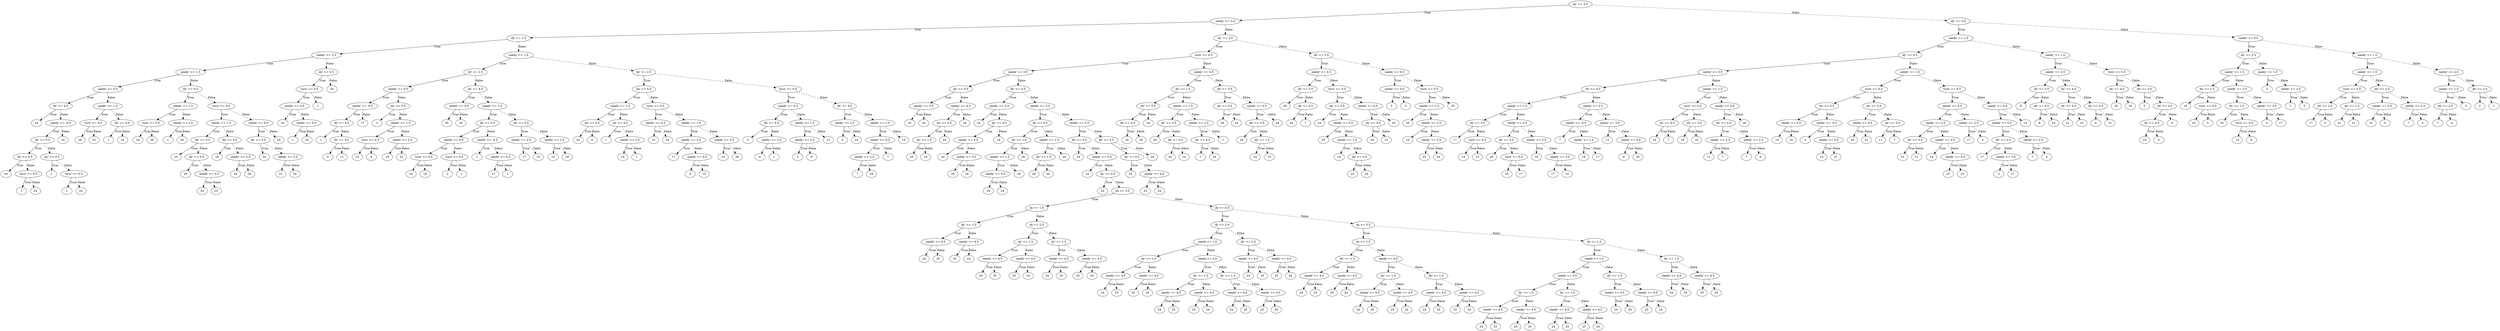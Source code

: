digraph {
0 [label="dy' <= 3.5"];
1 [label="seedy' <= 3.5"];
2 [label="dy' <= 1.5"];
3 [label="seedx' <= 2.5"];
4 [label="seedy' <= 1.5"];
5 [label="seedx' <= 0.5"];
6 [label="dx' <= 4.5"];
7 [label="24"];
6 -> 7 [label="True"];
8 [label="seedx' <= -0.5"];
9 [label="dx' <= 5.5"];
10 [label="dy' <= 0.5"];
11 [label="24"];
10 -> 11 [label="True"];
12 [label="turn' <= 0.5"];
13 [label="1"];
12 -> 13 [label="True"];
14 [label="24"];
12 -> 14 [style="dashed", label="False"];
10 -> 12 [style="dashed", label="False"];
9 -> 10 [label="True"];
15 [label="dy' <= 0.5"];
16 [label="1"];
15 -> 16 [label="True"];
17 [label="turn' <= 0.5"];
18 [label="1"];
17 -> 18 [label="True"];
19 [label="24"];
17 -> 19 [style="dashed", label="False"];
15 -> 17 [style="dashed", label="False"];
9 -> 15 [style="dashed", label="False"];
8 -> 9 [label="True"];
20 [label="24"];
8 -> 20 [style="dashed", label="False"];
6 -> 8 [style="dashed", label="False"];
5 -> 6 [label="True"];
21 [label="seedx' <= 1.5"];
22 [label="turn' <= 0.5"];
23 [label="26"];
22 -> 23 [label="True"];
24 [label="23"];
22 -> 24 [style="dashed", label="False"];
21 -> 22 [label="True"];
25 [label="dx' <= 5.0"];
26 [label="1"];
25 -> 26 [label="True"];
27 [label="24"];
25 -> 27 [style="dashed", label="False"];
21 -> 25 [style="dashed", label="False"];
5 -> 21 [style="dashed", label="False"];
4 -> 5 [label="True"];
28 [label="dy' <= 0.5"];
29 [label="seedx' <= 1.5"];
30 [label="turn' <= 0.5"];
31 [label="24"];
30 -> 31 [label="True"];
32 [label="26"];
30 -> 32 [style="dashed", label="False"];
29 -> 30 [label="True"];
33 [label="seedy' <= 2.5"];
34 [label="1"];
33 -> 34 [label="True"];
35 [label="26"];
33 -> 35 [style="dashed", label="False"];
29 -> 33 [style="dashed", label="False"];
28 -> 29 [label="True"];
36 [label="turn' <= 0.5"];
37 [label="seedx' <= 1.5"];
38 [label="dx' <= 3.5"];
39 [label="25"];
38 -> 39 [label="True"];
40 [label="dx' <= 5.0"];
41 [label="24"];
40 -> 41 [label="True"];
42 [label="seedx' <= 0.5"];
43 [label="24"];
42 -> 43 [label="True"];
44 [label="25"];
42 -> 44 [style="dashed", label="False"];
40 -> 42 [style="dashed", label="False"];
38 -> 40 [style="dashed", label="False"];
37 -> 38 [label="True"];
45 [label="dx' <= 5.5"];
46 [label="25"];
45 -> 46 [label="True"];
47 [label="seedy' <= 2.5"];
48 [label="24"];
47 -> 48 [label="True"];
49 [label="26"];
47 -> 49 [style="dashed", label="False"];
45 -> 47 [style="dashed", label="False"];
37 -> 45 [style="dashed", label="False"];
36 -> 37 [label="True"];
50 [label="seedx' <= 0.5"];
51 [label="dx' <= 5.0"];
52 [label="24"];
51 -> 52 [label="True"];
53 [label="seedy' <= 2.5"];
54 [label="21"];
53 -> 54 [label="True"];
55 [label="24"];
53 -> 55 [style="dashed", label="False"];
51 -> 53 [style="dashed", label="False"];
50 -> 51 [label="True"];
56 [label="24"];
50 -> 56 [style="dashed", label="False"];
36 -> 50 [style="dashed", label="False"];
28 -> 36 [style="dashed", label="False"];
4 -> 28 [style="dashed", label="False"];
3 -> 4 [label="True"];
57 [label="dx' <= 5.5"];
58 [label="turn' <= 0.5"];
59 [label="seedx' <= 4.5"];
60 [label="24"];
59 -> 60 [label="True"];
61 [label="seedx' <= 5.5"];
62 [label="1"];
61 -> 62 [label="True"];
63 [label="24"];
61 -> 63 [style="dashed", label="False"];
59 -> 61 [style="dashed", label="False"];
58 -> 59 [label="True"];
64 [label="1"];
58 -> 64 [style="dashed", label="False"];
57 -> 58 [label="True"];
65 [label="24"];
57 -> 65 [style="dashed", label="False"];
3 -> 57 [style="dashed", label="False"];
2 -> 3 [label="True"];
66 [label="seedy' <= 1.5"];
67 [label="dy' <= 2.5"];
68 [label="seedx' <= 0.5"];
69 [label="seedx' <= -0.5"];
70 [label="dx' <= 4.5"];
71 [label="1"];
70 -> 71 [label="True"];
72 [label="dx' <= 5.5"];
73 [label="5"];
72 -> 73 [label="True"];
74 [label="11"];
72 -> 74 [style="dashed", label="False"];
70 -> 72 [style="dashed", label="False"];
69 -> 70 [label="True"];
75 [label="17"];
69 -> 75 [style="dashed", label="False"];
68 -> 69 [label="True"];
76 [label="dx' <= 5.5"];
77 [label="2"];
76 -> 77 [label="True"];
78 [label="seedx' <= 1.5"];
79 [label="turn' <= 0.5"];
80 [label="22"];
79 -> 80 [label="True"];
81 [label="6"];
79 -> 81 [style="dashed", label="False"];
78 -> 79 [label="True"];
82 [label="seedx' <= 2.5"];
83 [label="16"];
82 -> 83 [label="True"];
84 [label="22"];
82 -> 84 [style="dashed", label="False"];
78 -> 82 [style="dashed", label="False"];
76 -> 78 [style="dashed", label="False"];
68 -> 76 [style="dashed", label="False"];
67 -> 68 [label="True"];
85 [label="dx' <= 4.5"];
86 [label="seedx' <= 0.5"];
87 [label="20"];
86 -> 87 [label="True"];
88 [label="19"];
86 -> 88 [style="dashed", label="False"];
85 -> 86 [label="True"];
89 [label="seedx' <= 1.5"];
90 [label="dx' <= 5.5"];
91 [label="seedx' <= 0.5"];
92 [label="turn' <= 0.5"];
93 [label="16"];
92 -> 93 [label="True"];
94 [label="18"];
92 -> 94 [style="dashed", label="False"];
91 -> 92 [label="True"];
95 [label="turn' <= 0.5"];
96 [label="2"];
95 -> 96 [label="True"];
97 [label="1"];
95 -> 97 [style="dashed", label="False"];
91 -> 95 [style="dashed", label="False"];
90 -> 91 [label="True"];
98 [label="seedx' <= -0.5"];
99 [label="1"];
98 -> 99 [label="True"];
100 [label="seedx' <= 0.5"];
101 [label="17"];
100 -> 101 [label="True"];
102 [label="1"];
100 -> 102 [style="dashed", label="False"];
98 -> 100 [style="dashed", label="False"];
90 -> 98 [style="dashed", label="False"];
89 -> 90 [label="True"];
103 [label="dx' <= 5.5"];
104 [label="seedx' <= 2.5"];
105 [label="17"];
104 -> 105 [label="True"];
106 [label="15"];
104 -> 106 [style="dashed", label="False"];
103 -> 104 [label="True"];
107 [label="seedx' <= 2.5"];
108 [label="14"];
107 -> 108 [label="True"];
109 [label="18"];
107 -> 109 [style="dashed", label="False"];
103 -> 107 [style="dashed", label="False"];
89 -> 103 [style="dashed", label="False"];
85 -> 89 [style="dashed", label="False"];
67 -> 85 [style="dashed", label="False"];
66 -> 67 [label="True"];
110 [label="dy' <= 2.5"];
111 [label="dx' <= 5.5"];
112 [label="seedx' <= 1.5"];
113 [label="dx' <= 4.5"];
114 [label="24"];
113 -> 114 [label="True"];
115 [label="6"];
113 -> 115 [style="dashed", label="False"];
112 -> 113 [label="True"];
116 [label="dx' <= 4.5"];
117 [label="1"];
116 -> 117 [label="True"];
118 [label="seedx' <= 2.5"];
119 [label="24"];
118 -> 119 [label="True"];
120 [label="1"];
118 -> 120 [style="dashed", label="False"];
116 -> 118 [style="dashed", label="False"];
112 -> 116 [style="dashed", label="False"];
111 -> 112 [label="True"];
121 [label="turn' <= 0.5"];
122 [label="seedx' <= 0.5"];
123 [label="15"];
122 -> 123 [label="True"];
124 [label="24"];
122 -> 124 [style="dashed", label="False"];
121 -> 122 [label="True"];
125 [label="seedx' <= 1.5"];
126 [label="seedy' <= 2.5"];
127 [label="17"];
126 -> 127 [label="True"];
128 [label="seedx' <= 0.5"];
129 [label="4"];
128 -> 129 [label="True"];
130 [label="15"];
128 -> 130 [style="dashed", label="False"];
126 -> 128 [style="dashed", label="False"];
125 -> 126 [label="True"];
131 [label="seedx' <= 2.5"];
132 [label="14"];
131 -> 132 [label="True"];
133 [label="26"];
131 -> 133 [style="dashed", label="False"];
125 -> 131 [style="dashed", label="False"];
121 -> 125 [style="dashed", label="False"];
111 -> 121 [style="dashed", label="False"];
110 -> 111 [label="True"];
134 [label="turn' <= 0.5"];
135 [label="seedx' <= 0.5"];
136 [label="dx' <= 5.5"];
137 [label="3"];
136 -> 137 [label="True"];
138 [label="seedy' <= 2.5"];
139 [label="6"];
138 -> 139 [label="True"];
140 [label="1"];
138 -> 140 [style="dashed", label="False"];
136 -> 138 [style="dashed", label="False"];
135 -> 136 [label="True"];
141 [label="seedx' <= 1.5"];
142 [label="seedy' <= 2.5"];
143 [label="5"];
142 -> 143 [label="True"];
144 [label="6"];
142 -> 144 [style="dashed", label="False"];
141 -> 142 [label="True"];
145 [label="13"];
141 -> 145 [style="dashed", label="False"];
135 -> 141 [style="dashed", label="False"];
134 -> 135 [label="True"];
146 [label="dx' <= 4.5"];
147 [label="seedy' <= 2.5"];
148 [label="4"];
147 -> 148 [label="True"];
149 [label="24"];
147 -> 149 [style="dashed", label="False"];
146 -> 147 [label="True"];
150 [label="seedx' <= 1.5"];
151 [label="seedx' <= 0.5"];
152 [label="seedy' <= 2.5"];
153 [label="7"];
152 -> 153 [label="True"];
154 [label="18"];
152 -> 154 [style="dashed", label="False"];
151 -> 152 [label="True"];
155 [label="7"];
151 -> 155 [style="dashed", label="False"];
150 -> 151 [label="True"];
156 [label="18"];
150 -> 156 [style="dashed", label="False"];
146 -> 150 [style="dashed", label="False"];
134 -> 146 [style="dashed", label="False"];
110 -> 134 [style="dashed", label="False"];
66 -> 110 [style="dashed", label="False"];
2 -> 66 [style="dashed", label="False"];
1 -> 2 [label="True"];
157 [label="dy' <= 2.5"];
158 [label="turn' <= 0.5"];
159 [label="seedx' <= 0.5"];
160 [label="dy' <= 0.5"];
161 [label="seedy' <= 5.5"];
162 [label="25"];
161 -> 162 [label="True"];
163 [label="24"];
161 -> 163 [style="dashed", label="False"];
160 -> 161 [label="True"];
164 [label="seedy' <= 4.5"];
165 [label="dx' <= 4.5"];
166 [label="dy' <= 1.5"];
167 [label="25"];
166 -> 167 [label="True"];
168 [label="24"];
166 -> 168 [style="dashed", label="False"];
165 -> 166 [label="True"];
169 [label="24"];
165 -> 169 [style="dashed", label="False"];
164 -> 165 [label="True"];
170 [label="24"];
164 -> 170 [style="dashed", label="False"];
160 -> 164 [style="dashed", label="False"];
159 -> 160 [label="True"];
171 [label="dx' <= 4.5"];
172 [label="seedx' <= 5.5"];
173 [label="24"];
172 -> 173 [label="True"];
174 [label="dy' <= 0.5"];
175 [label="seedy' <= 4.5"];
176 [label="24"];
175 -> 176 [label="True"];
177 [label="seedy' <= 5.5"];
178 [label="26"];
177 -> 178 [label="True"];
179 [label="24"];
177 -> 179 [style="dashed", label="False"];
175 -> 177 [style="dashed", label="False"];
174 -> 175 [label="True"];
180 [label="24"];
174 -> 180 [style="dashed", label="False"];
172 -> 174 [style="dashed", label="False"];
171 -> 172 [label="True"];
181 [label="seedx' <= 3.5"];
182 [label="dx' <= 5.5"];
183 [label="dy' <= 1.5"];
184 [label="seedx' <= 1.5"];
185 [label="seedy' <= 5.5"];
186 [label="25"];
185 -> 186 [label="True"];
187 [label="24"];
185 -> 187 [style="dashed", label="False"];
184 -> 185 [label="True"];
188 [label="24"];
184 -> 188 [style="dashed", label="False"];
183 -> 184 [label="True"];
189 [label="26"];
183 -> 189 [style="dashed", label="False"];
182 -> 183 [label="True"];
190 [label="seedx' <= 1.5"];
191 [label="dy' <= 1.5"];
192 [label="26"];
191 -> 192 [label="True"];
193 [label="24"];
191 -> 193 [style="dashed", label="False"];
190 -> 191 [label="True"];
194 [label="24"];
190 -> 194 [style="dashed", label="False"];
182 -> 190 [style="dashed", label="False"];
181 -> 182 [label="True"];
195 [label="seedx' <= 5.5"];
196 [label="dx' <= 5.5"];
197 [label="24"];
196 -> 197 [label="True"];
198 [label="seedy' <= 5.5"];
199 [label="24"];
198 -> 199 [label="True"];
200 [label="dy' <= 0.5"];
201 [label="24"];
200 -> 201 [label="True"];
202 [label="dx <= 3.5"];
203 [label="dy <= 1.0"];
204 [label="dy' <= 1.5"];
205 [label="seedx' <= 4.5"];
206 [label="24"];
205 -> 206 [label="True"];
207 [label="25"];
205 -> 207 [style="dashed", label="False"];
204 -> 205 [label="True"];
208 [label="seedx' <= 4.5"];
209 [label="25"];
208 -> 209 [label="True"];
210 [label="24"];
208 -> 210 [style="dashed", label="False"];
204 -> 208 [style="dashed", label="False"];
203 -> 204 [label="True"];
211 [label="dy <= 2.5"];
212 [label="dy' <= 1.5"];
213 [label="seedx' <= 4.5"];
214 [label="24"];
213 -> 214 [label="True"];
215 [label="25"];
213 -> 215 [style="dashed", label="False"];
212 -> 213 [label="True"];
216 [label="seedx' <= 4.5"];
217 [label="25"];
216 -> 217 [label="True"];
218 [label="24"];
216 -> 218 [style="dashed", label="False"];
212 -> 216 [style="dashed", label="False"];
211 -> 212 [label="True"];
219 [label="dy' <= 1.5"];
220 [label="seedx' <= 4.5"];
221 [label="24"];
220 -> 221 [label="True"];
222 [label="25"];
220 -> 222 [style="dashed", label="False"];
219 -> 220 [label="True"];
223 [label="seedx' <= 4.5"];
224 [label="25"];
223 -> 224 [label="True"];
225 [label="24"];
223 -> 225 [style="dashed", label="False"];
219 -> 223 [style="dashed", label="False"];
211 -> 219 [style="dashed", label="False"];
203 -> 211 [style="dashed", label="False"];
202 -> 203 [label="True"];
226 [label="dx <= 4.5"];
227 [label="dy <= 2.0"];
228 [label="seedx <= 1.0"];
229 [label="dy' <= 1.5"];
230 [label="seedx' <= 4.5"];
231 [label="24"];
230 -> 231 [label="True"];
232 [label="25"];
230 -> 232 [style="dashed", label="False"];
229 -> 230 [label="True"];
233 [label="seedx' <= 4.5"];
234 [label="25"];
233 -> 234 [label="True"];
235 [label="24"];
233 -> 235 [style="dashed", label="False"];
229 -> 233 [style="dashed", label="False"];
228 -> 229 [label="True"];
236 [label="seedx <= 4.0"];
237 [label="dy' <= 1.5"];
238 [label="seedx' <= 4.5"];
239 [label="24"];
238 -> 239 [label="True"];
240 [label="25"];
238 -> 240 [style="dashed", label="False"];
237 -> 238 [label="True"];
241 [label="seedx' <= 4.5"];
242 [label="25"];
241 -> 242 [label="True"];
243 [label="24"];
241 -> 243 [style="dashed", label="False"];
237 -> 241 [style="dashed", label="False"];
236 -> 237 [label="True"];
244 [label="dy' <= 1.5"];
245 [label="seedx' <= 4.5"];
246 [label="24"];
245 -> 246 [label="True"];
247 [label="25"];
245 -> 247 [style="dashed", label="False"];
244 -> 245 [label="True"];
248 [label="seedx' <= 4.5"];
249 [label="25"];
248 -> 249 [label="True"];
250 [label="24"];
248 -> 250 [style="dashed", label="False"];
244 -> 248 [style="dashed", label="False"];
236 -> 244 [style="dashed", label="False"];
228 -> 236 [style="dashed", label="False"];
227 -> 228 [label="True"];
251 [label="dy' <= 1.5"];
252 [label="seedx' <= 4.5"];
253 [label="24"];
252 -> 253 [label="True"];
254 [label="25"];
252 -> 254 [style="dashed", label="False"];
251 -> 252 [label="True"];
255 [label="seedx' <= 4.5"];
256 [label="25"];
255 -> 256 [label="True"];
257 [label="24"];
255 -> 257 [style="dashed", label="False"];
251 -> 255 [style="dashed", label="False"];
227 -> 251 [style="dashed", label="False"];
226 -> 227 [label="True"];
258 [label="dx <= 5.5"];
259 [label="dy <= 1.5"];
260 [label="dy' <= 1.5"];
261 [label="seedx' <= 4.5"];
262 [label="24"];
261 -> 262 [label="True"];
263 [label="25"];
261 -> 263 [style="dashed", label="False"];
260 -> 261 [label="True"];
264 [label="seedx' <= 4.5"];
265 [label="25"];
264 -> 265 [label="True"];
266 [label="24"];
264 -> 266 [style="dashed", label="False"];
260 -> 264 [style="dashed", label="False"];
259 -> 260 [label="True"];
267 [label="seedy <= 4.5"];
268 [label="dy' <= 1.5"];
269 [label="seedx' <= 4.5"];
270 [label="24"];
269 -> 270 [label="True"];
271 [label="25"];
269 -> 271 [style="dashed", label="False"];
268 -> 269 [label="True"];
272 [label="seedx' <= 4.5"];
273 [label="25"];
272 -> 273 [label="True"];
274 [label="24"];
272 -> 274 [style="dashed", label="False"];
268 -> 272 [style="dashed", label="False"];
267 -> 268 [label="True"];
275 [label="dy' <= 1.5"];
276 [label="seedx' <= 4.5"];
277 [label="24"];
276 -> 277 [label="True"];
278 [label="25"];
276 -> 278 [style="dashed", label="False"];
275 -> 276 [label="True"];
279 [label="seedx' <= 4.5"];
280 [label="25"];
279 -> 280 [label="True"];
281 [label="24"];
279 -> 281 [style="dashed", label="False"];
275 -> 279 [style="dashed", label="False"];
267 -> 275 [style="dashed", label="False"];
259 -> 267 [style="dashed", label="False"];
258 -> 259 [label="True"];
282 [label="dy <= 1.5"];
283 [label="seedx <= 1.5"];
284 [label="seedy <= 3.5"];
285 [label="dy' <= 1.5"];
286 [label="seedx' <= 4.5"];
287 [label="24"];
286 -> 287 [label="True"];
288 [label="25"];
286 -> 288 [style="dashed", label="False"];
285 -> 286 [label="True"];
289 [label="seedx' <= 4.5"];
290 [label="25"];
289 -> 290 [label="True"];
291 [label="24"];
289 -> 291 [style="dashed", label="False"];
285 -> 289 [style="dashed", label="False"];
284 -> 285 [label="True"];
292 [label="dy' <= 1.5"];
293 [label="seedx' <= 4.5"];
294 [label="24"];
293 -> 294 [label="True"];
295 [label="25"];
293 -> 295 [style="dashed", label="False"];
292 -> 293 [label="True"];
296 [label="seedx' <= 4.5"];
297 [label="25"];
296 -> 297 [label="True"];
298 [label="24"];
296 -> 298 [style="dashed", label="False"];
292 -> 296 [style="dashed", label="False"];
284 -> 292 [style="dashed", label="False"];
283 -> 284 [label="True"];
299 [label="dy' <= 1.5"];
300 [label="seedx' <= 4.5"];
301 [label="24"];
300 -> 301 [label="True"];
302 [label="25"];
300 -> 302 [style="dashed", label="False"];
299 -> 300 [label="True"];
303 [label="seedx' <= 4.5"];
304 [label="25"];
303 -> 304 [label="True"];
305 [label="24"];
303 -> 305 [style="dashed", label="False"];
299 -> 303 [style="dashed", label="False"];
283 -> 299 [style="dashed", label="False"];
282 -> 283 [label="True"];
306 [label="dy' <= 1.5"];
307 [label="seedx' <= 4.5"];
308 [label="24"];
307 -> 308 [label="True"];
309 [label="25"];
307 -> 309 [style="dashed", label="False"];
306 -> 307 [label="True"];
310 [label="seedx' <= 4.5"];
311 [label="25"];
310 -> 311 [label="True"];
312 [label="24"];
310 -> 312 [style="dashed", label="False"];
306 -> 310 [style="dashed", label="False"];
282 -> 306 [style="dashed", label="False"];
258 -> 282 [style="dashed", label="False"];
226 -> 258 [style="dashed", label="False"];
202 -> 226 [style="dashed", label="False"];
200 -> 202 [style="dashed", label="False"];
198 -> 200 [style="dashed", label="False"];
196 -> 198 [style="dashed", label="False"];
195 -> 196 [label="True"];
313 [label="dx' <= 5.5"];
314 [label="dy' <= 0.5"];
315 [label="25"];
314 -> 315 [label="True"];
316 [label="seedy' <= 4.5"];
317 [label="25"];
316 -> 317 [label="True"];
318 [label="24"];
316 -> 318 [style="dashed", label="False"];
314 -> 316 [style="dashed", label="False"];
313 -> 314 [label="True"];
319 [label="24"];
313 -> 319 [style="dashed", label="False"];
195 -> 313 [style="dashed", label="False"];
181 -> 195 [style="dashed", label="False"];
171 -> 181 [style="dashed", label="False"];
159 -> 171 [style="dashed", label="False"];
158 -> 159 [label="True"];
320 [label="seedy' <= 4.5"];
321 [label="dy' <= 1.5"];
322 [label="dx' <= 5.5"];
323 [label="dx' <= 4.5"];
324 [label="24"];
323 -> 324 [label="True"];
325 [label="26"];
323 -> 325 [style="dashed", label="False"];
322 -> 323 [label="True"];
326 [label="24"];
322 -> 326 [style="dashed", label="False"];
321 -> 322 [label="True"];
327 [label="seedx' <= 1.5"];
328 [label="dx' <= 3.5"];
329 [label="26"];
328 -> 329 [label="True"];
330 [label="dx' <= 5.5"];
331 [label="24"];
330 -> 331 [label="True"];
332 [label="14"];
330 -> 332 [style="dashed", label="False"];
328 -> 330 [style="dashed", label="False"];
327 -> 328 [label="True"];
333 [label="seedx' <= 2.5"];
334 [label="dx' <= 4.5"];
335 [label="1"];
334 -> 335 [label="True"];
336 [label="24"];
334 -> 336 [style="dashed", label="False"];
333 -> 334 [label="True"];
337 [label="1"];
333 -> 337 [style="dashed", label="False"];
327 -> 333 [style="dashed", label="False"];
321 -> 327 [style="dashed", label="False"];
320 -> 321 [label="True"];
338 [label="dx' <= 3.5"];
339 [label="dy' <= 0.5"];
340 [label="26"];
339 -> 340 [label="True"];
341 [label="24"];
339 -> 341 [style="dashed", label="False"];
338 -> 339 [label="True"];
342 [label="seedx' <= 0.5"];
343 [label="dx' <= 5.0"];
344 [label="24"];
343 -> 344 [label="True"];
345 [label="dy' <= 1.5"];
346 [label="24"];
345 -> 346 [label="True"];
347 [label="15"];
345 -> 347 [style="dashed", label="False"];
343 -> 345 [style="dashed", label="False"];
342 -> 343 [label="True"];
348 [label="24"];
342 -> 348 [style="dashed", label="False"];
338 -> 342 [style="dashed", label="False"];
320 -> 338 [style="dashed", label="False"];
158 -> 320 [style="dashed", label="False"];
157 -> 158 [label="True"];
349 [label="dx' <= 5.5"];
350 [label="seedy' <= 4.5"];
351 [label="dx' <= 3.5"];
352 [label="26"];
351 -> 352 [label="True"];
353 [label="dx' <= 4.5"];
354 [label="24"];
353 -> 354 [label="True"];
355 [label="7"];
353 -> 355 [style="dashed", label="False"];
351 -> 353 [style="dashed", label="False"];
350 -> 351 [label="True"];
356 [label="turn' <= 0.5"];
357 [label="dx' <= 3.5"];
358 [label="24"];
357 -> 358 [label="True"];
359 [label="seedx' <= 0.5"];
360 [label="25"];
359 -> 360 [label="True"];
361 [label="seedx' <= 1.5"];
362 [label="24"];
361 -> 362 [label="True"];
363 [label="dx' <= 4.5"];
364 [label="25"];
363 -> 364 [label="True"];
365 [label="24"];
363 -> 365 [style="dashed", label="False"];
361 -> 363 [style="dashed", label="False"];
359 -> 361 [style="dashed", label="False"];
357 -> 359 [style="dashed", label="False"];
356 -> 357 [label="True"];
366 [label="seedx' <= 0.5"];
367 [label="dx' <= 4.5"];
368 [label="24"];
367 -> 368 [label="True"];
369 [label="15"];
367 -> 369 [style="dashed", label="False"];
366 -> 367 [label="True"];
370 [label="24"];
366 -> 370 [style="dashed", label="False"];
356 -> 366 [style="dashed", label="False"];
350 -> 356 [style="dashed", label="False"];
349 -> 350 [label="True"];
371 [label="seedx' <= 0.5"];
372 [label="seedy' <= 5.0"];
373 [label="5"];
372 -> 373 [label="True"];
374 [label="3"];
372 -> 374 [style="dashed", label="False"];
371 -> 372 [label="True"];
375 [label="turn' <= 0.5"];
376 [label="seedx' <= 1.5"];
377 [label="25"];
376 -> 377 [label="True"];
378 [label="seedx' <= 2.5"];
379 [label="24"];
378 -> 379 [label="True"];
380 [label="seedy' <= 5.5"];
381 [label="25"];
380 -> 381 [label="True"];
382 [label="24"];
380 -> 382 [style="dashed", label="False"];
378 -> 380 [style="dashed", label="False"];
376 -> 378 [style="dashed", label="False"];
375 -> 376 [label="True"];
383 [label="25"];
375 -> 383 [style="dashed", label="False"];
371 -> 375 [style="dashed", label="False"];
349 -> 371 [style="dashed", label="False"];
157 -> 349 [style="dashed", label="False"];
1 -> 157 [style="dashed", label="False"];
0 -> 1 [label="True"];
384 [label="dy' <= 5.5"];
385 [label="seedx' <= 1.5"];
386 [label="dy' <= 4.5"];
387 [label="seedx' <= 0.5"];
388 [label="dx' <= 4.5"];
389 [label="seedy' <= 1.5"];
390 [label="dx' <= 3.5"];
391 [label="17"];
390 -> 391 [label="True"];
392 [label="turn' <= 0.5"];
393 [label="14"];
392 -> 393 [label="True"];
394 [label="13"];
392 -> 394 [style="dashed", label="False"];
390 -> 392 [style="dashed", label="False"];
389 -> 390 [label="True"];
395 [label="seedy' <= 2.5"];
396 [label="dx' <= 3.5"];
397 [label="20"];
396 -> 397 [label="True"];
398 [label="turn' <= 0.5"];
399 [label="20"];
398 -> 399 [label="True"];
400 [label="17"];
398 -> 400 [style="dashed", label="False"];
396 -> 398 [style="dashed", label="False"];
395 -> 396 [label="True"];
401 [label="seedy' <= 3.5"];
402 [label="16"];
401 -> 402 [label="True"];
403 [label="seedy' <= 5.0"];
404 [label="17"];
403 -> 404 [label="True"];
405 [label="14"];
403 -> 405 [style="dashed", label="False"];
401 -> 403 [style="dashed", label="False"];
395 -> 401 [style="dashed", label="False"];
389 -> 395 [style="dashed", label="False"];
388 -> 389 [label="True"];
406 [label="seedy' <= 2.5"];
407 [label="seedx' <= -0.5"];
408 [label="7"];
407 -> 408 [label="True"];
409 [label="seedy' <= 1.5"];
410 [label="18"];
409 -> 410 [label="True"];
411 [label="17"];
409 -> 411 [style="dashed", label="False"];
407 -> 409 [style="dashed", label="False"];
406 -> 407 [label="True"];
412 [label="seedy' <= 3.5"];
413 [label="13"];
412 -> 413 [label="True"];
414 [label="seedy' <= 5.0"];
415 [label="8"];
414 -> 415 [label="True"];
416 [label="20"];
414 -> 416 [style="dashed", label="False"];
412 -> 414 [style="dashed", label="False"];
406 -> 412 [style="dashed", label="False"];
388 -> 406 [style="dashed", label="False"];
387 -> 388 [label="True"];
417 [label="seedy' <= 1.5"];
418 [label="turn' <= 0.5"];
419 [label="dx' <= 4.5"];
420 [label="14"];
419 -> 420 [label="True"];
421 [label="7"];
419 -> 421 [style="dashed", label="False"];
418 -> 419 [label="True"];
422 [label="dx' <= 3.5"];
423 [label="19"];
422 -> 423 [label="True"];
424 [label="10"];
422 -> 424 [style="dashed", label="False"];
418 -> 422 [style="dashed", label="False"];
417 -> 418 [label="True"];
425 [label="seedy' <= 4.0"];
426 [label="dx' <= 4.5"];
427 [label="seedy' <= 2.5"];
428 [label="11"];
427 -> 428 [label="True"];
429 [label="7"];
427 -> 429 [style="dashed", label="False"];
426 -> 427 [label="True"];
430 [label="seedy' <= 2.5"];
431 [label="7"];
430 -> 431 [label="True"];
432 [label="8"];
430 -> 432 [style="dashed", label="False"];
426 -> 430 [style="dashed", label="False"];
425 -> 426 [label="True"];
433 [label="26"];
425 -> 433 [style="dashed", label="False"];
417 -> 425 [style="dashed", label="False"];
387 -> 417 [style="dashed", label="False"];
386 -> 387 [label="True"];
434 [label="seedy' <= 1.5"];
435 [label="turn' <= 0.5"];
436 [label="dx' <= 3.5"];
437 [label="seedx' <= 0.5"];
438 [label="19"];
437 -> 438 [label="True"];
439 [label="16"];
437 -> 439 [style="dashed", label="False"];
436 -> 437 [label="True"];
440 [label="seedx' <= -0.5"];
441 [label="3"];
440 -> 441 [label="True"];
442 [label="seedx' <= 0.5"];
443 [label="13"];
442 -> 443 [label="True"];
444 [label="21"];
442 -> 444 [style="dashed", label="False"];
440 -> 442 [style="dashed", label="False"];
436 -> 440 [style="dashed", label="False"];
435 -> 436 [label="True"];
445 [label="dx' <= 2.5"];
446 [label="seedx' <= 0.5"];
447 [label="18"];
446 -> 447 [label="True"];
448 [label="21"];
446 -> 448 [style="dashed", label="False"];
445 -> 446 [label="True"];
449 [label="dx' <= 3.5"];
450 [label="11"];
449 -> 450 [label="True"];
451 [label="7"];
449 -> 451 [style="dashed", label="False"];
445 -> 449 [style="dashed", label="False"];
435 -> 445 [style="dashed", label="False"];
434 -> 435 [label="True"];
452 [label="turn' <= 0.5"];
453 [label="seedx' <= 0.5"];
454 [label="seedy' <= 2.5"];
455 [label="dx' <= 3.5"];
456 [label="23"];
455 -> 456 [label="True"];
457 [label="21"];
455 -> 457 [style="dashed", label="False"];
454 -> 455 [label="True"];
458 [label="seedy' <= 3.5"];
459 [label="14"];
458 -> 459 [label="True"];
460 [label="seedy' <= 5.0"];
461 [label="23"];
460 -> 461 [label="True"];
462 [label="14"];
460 -> 462 [style="dashed", label="False"];
458 -> 460 [style="dashed", label="False"];
454 -> 458 [style="dashed", label="False"];
453 -> 454 [label="True"];
463 [label="seedy' <= 2.5"];
464 [label="17"];
463 -> 464 [label="True"];
465 [label="4"];
463 -> 465 [style="dashed", label="False"];
453 -> 463 [style="dashed", label="False"];
452 -> 453 [label="True"];
466 [label="seedy' <= 5.0"];
467 [label="seedx' <= 0.5"];
468 [label="dx' <= 2.5"];
469 [label="17"];
468 -> 469 [label="True"];
470 [label="seedy' <= 3.5"];
471 [label="3"];
470 -> 471 [label="True"];
472 [label="17"];
470 -> 472 [style="dashed", label="False"];
468 -> 470 [style="dashed", label="False"];
467 -> 468 [label="True"];
473 [label="seedy' <= 2.5"];
474 [label="7"];
473 -> 474 [label="True"];
475 [label="3"];
473 -> 475 [style="dashed", label="False"];
467 -> 473 [style="dashed", label="False"];
466 -> 467 [label="True"];
476 [label="14"];
466 -> 476 [style="dashed", label="False"];
452 -> 466 [style="dashed", label="False"];
434 -> 452 [style="dashed", label="False"];
386 -> 434 [style="dashed", label="False"];
385 -> 386 [label="True"];
477 [label="seedy' <= 1.5"];
478 [label="seedx' <= 2.5"];
479 [label="dx' <= 3.5"];
480 [label="8"];
479 -> 480 [label="True"];
481 [label="dx' <= 4.5"];
482 [label="9"];
481 -> 482 [label="True"];
483 [label="14"];
481 -> 483 [style="dashed", label="False"];
479 -> 481 [style="dashed", label="False"];
478 -> 479 [label="True"];
484 [label="dy' <= 4.5"];
485 [label="dx' <= 4.5"];
486 [label="21"];
485 -> 486 [label="True"];
487 [label="13"];
485 -> 487 [style="dashed", label="False"];
484 -> 485 [label="True"];
488 [label="dx' <= 3.5"];
489 [label="4"];
488 -> 489 [label="True"];
490 [label="15"];
488 -> 490 [style="dashed", label="False"];
484 -> 488 [style="dashed", label="False"];
478 -> 484 [style="dashed", label="False"];
477 -> 478 [label="True"];
491 [label="turn' <= 0.5"];
492 [label="dx' <= 4.5"];
493 [label="20"];
492 -> 493 [label="True"];
494 [label="19"];
492 -> 494 [style="dashed", label="False"];
491 -> 492 [label="True"];
495 [label="dx' <= 3.5"];
496 [label="3"];
495 -> 496 [label="True"];
497 [label="dx' <= 4.5"];
498 [label="dy' <= 4.5"];
499 [label="23"];
498 -> 499 [label="True"];
500 [label="0"];
498 -> 500 [style="dashed", label="False"];
497 -> 498 [label="True"];
501 [label="0"];
497 -> 501 [style="dashed", label="False"];
495 -> 497 [style="dashed", label="False"];
491 -> 495 [style="dashed", label="False"];
477 -> 491 [style="dashed", label="False"];
385 -> 477 [style="dashed", label="False"];
384 -> 385 [label="True"];
502 [label="seedx' <= 0.5"];
503 [label="dx' <= 2.5"];
504 [label="seedy' <= 1.5"];
505 [label="dx' <= 1.5"];
506 [label="18"];
505 -> 506 [label="True"];
507 [label="turn' <= 0.5"];
508 [label="18"];
507 -> 508 [label="True"];
509 [label="5"];
507 -> 509 [style="dashed", label="False"];
505 -> 507 [style="dashed", label="False"];
504 -> 505 [label="True"];
510 [label="seedy' <= 2.5"];
511 [label="dx' <= 1.5"];
512 [label="16"];
511 -> 512 [label="True"];
513 [label="turn' <= 0.5"];
514 [label="14"];
513 -> 514 [label="True"];
515 [label="9"];
513 -> 515 [style="dashed", label="False"];
511 -> 513 [style="dashed", label="False"];
510 -> 511 [label="True"];
516 [label="seedy' <= 3.5"];
517 [label="3"];
516 -> 517 [label="True"];
518 [label="17"];
516 -> 518 [style="dashed", label="False"];
510 -> 516 [style="dashed", label="False"];
504 -> 510 [style="dashed", label="False"];
503 -> 504 [label="True"];
519 [label="seedy' <= 1.5"];
520 [label="5"];
519 -> 520 [label="True"];
521 [label="seedy' <= 3.5"];
522 [label="1"];
521 -> 522 [label="True"];
523 [label="5"];
521 -> 523 [style="dashed", label="False"];
519 -> 521 [style="dashed", label="False"];
503 -> 519 [style="dashed", label="False"];
502 -> 503 [label="True"];
524 [label="seedx' <= 1.5"];
525 [label="seedy' <= 1.5"];
526 [label="turn' <= 0.5"];
527 [label="dx' <= 2.5"];
528 [label="17"];
527 -> 528 [label="True"];
529 [label="5"];
527 -> 529 [style="dashed", label="False"];
526 -> 527 [label="True"];
530 [label="dx' <= 1.5"];
531 [label="21"];
530 -> 531 [label="True"];
532 [label="11"];
530 -> 532 [style="dashed", label="False"];
526 -> 530 [style="dashed", label="False"];
525 -> 526 [label="True"];
533 [label="dx' <= 2.5"];
534 [label="seedy' <= 2.5"];
535 [label="15"];
534 -> 535 [label="True"];
536 [label="5"];
534 -> 536 [style="dashed", label="False"];
533 -> 534 [label="True"];
537 [label="seedy' <= 2.5"];
538 [label="7"];
537 -> 538 [label="True"];
539 [label="2"];
537 -> 539 [style="dashed", label="False"];
533 -> 537 [style="dashed", label="False"];
525 -> 533 [style="dashed", label="False"];
524 -> 525 [label="True"];
540 [label="seedx' <= 2.5"];
541 [label="seedy' <= 1.5"];
542 [label="dx' <= 2.5"];
543 [label="7"];
542 -> 543 [label="True"];
544 [label="4"];
542 -> 544 [style="dashed", label="False"];
541 -> 542 [label="True"];
545 [label="3"];
541 -> 545 [style="dashed", label="False"];
540 -> 541 [label="True"];
546 [label="dx' <= 2.5"];
547 [label="2"];
546 -> 547 [label="True"];
548 [label="1"];
546 -> 548 [style="dashed", label="False"];
540 -> 546 [style="dashed", label="False"];
524 -> 540 [style="dashed", label="False"];
502 -> 524 [style="dashed", label="False"];
384 -> 502 [style="dashed", label="False"];
0 -> 384 [style="dashed", label="False"];

}